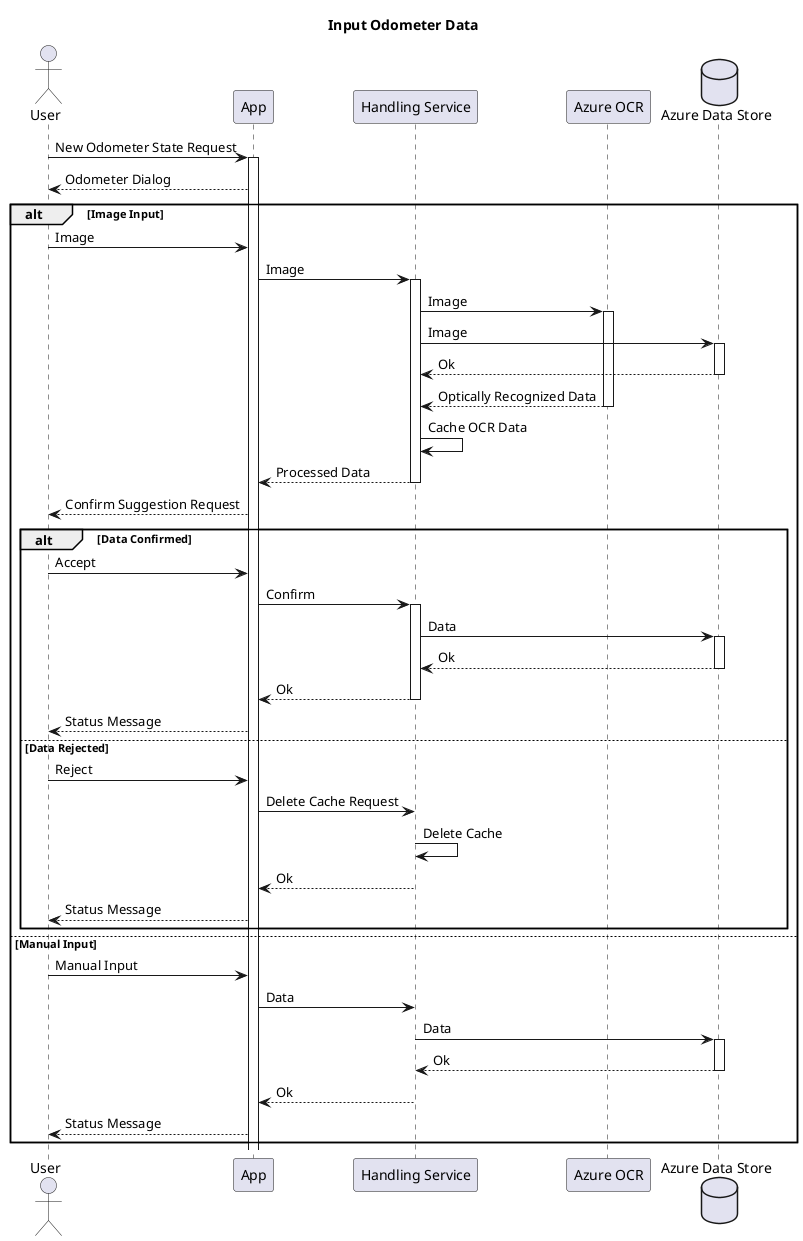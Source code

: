 @startuml

' autonumber 

Title Input Odometer Data

Actor User as U
participant App as A 
participant "Handling Service" as S
participant "Azure OCR" as OCR

database "Azure Data Store" as D


U -> A : New Odometer State Request 
activate A
U <-- A : Odometer Dialog

' User chooses to photograph the odometer
alt Image Input
    U -> A : Image 
    A -> S : Image

    activate S
        S -> OCR : Image 
        activate OCR

        S -> D : Image 
        activate D
        S <-- D : Ok 
        deactivate D

        S <-- OCR : Optically Recognized Data
        deactivate OCR

        S -> S : Cache OCR Data
        A <-- S : Processed Data
    deactivate S
    

    U <-- A : Confirm Suggestion Request
    alt Data Confirmed
    U -> A : Accept

    
    A -> S : Confirm
    activate S

        S -> D : Data
        activate D
            S <-- D : Ok
        deactivate D
        
        A <-- S : Ok
    deactivate S

    U <-- A : Status Message


    else Data Rejected
    U -> A : Reject
    A -> S : Delete Cache Request
    S -> S : Delete Cache
    A <-- S :  Ok

    U <-- A : Status Message

    end
    

' User chooses to input the odometer manually
else Manual Input
    U -> A : Manual Input 
    A -> S : Data 
    S -> D : Data
    activate D
    S <-- D : Ok
    deactivate D
    A <-- S: Ok

    U <-- A : Status Message

end

@enduml